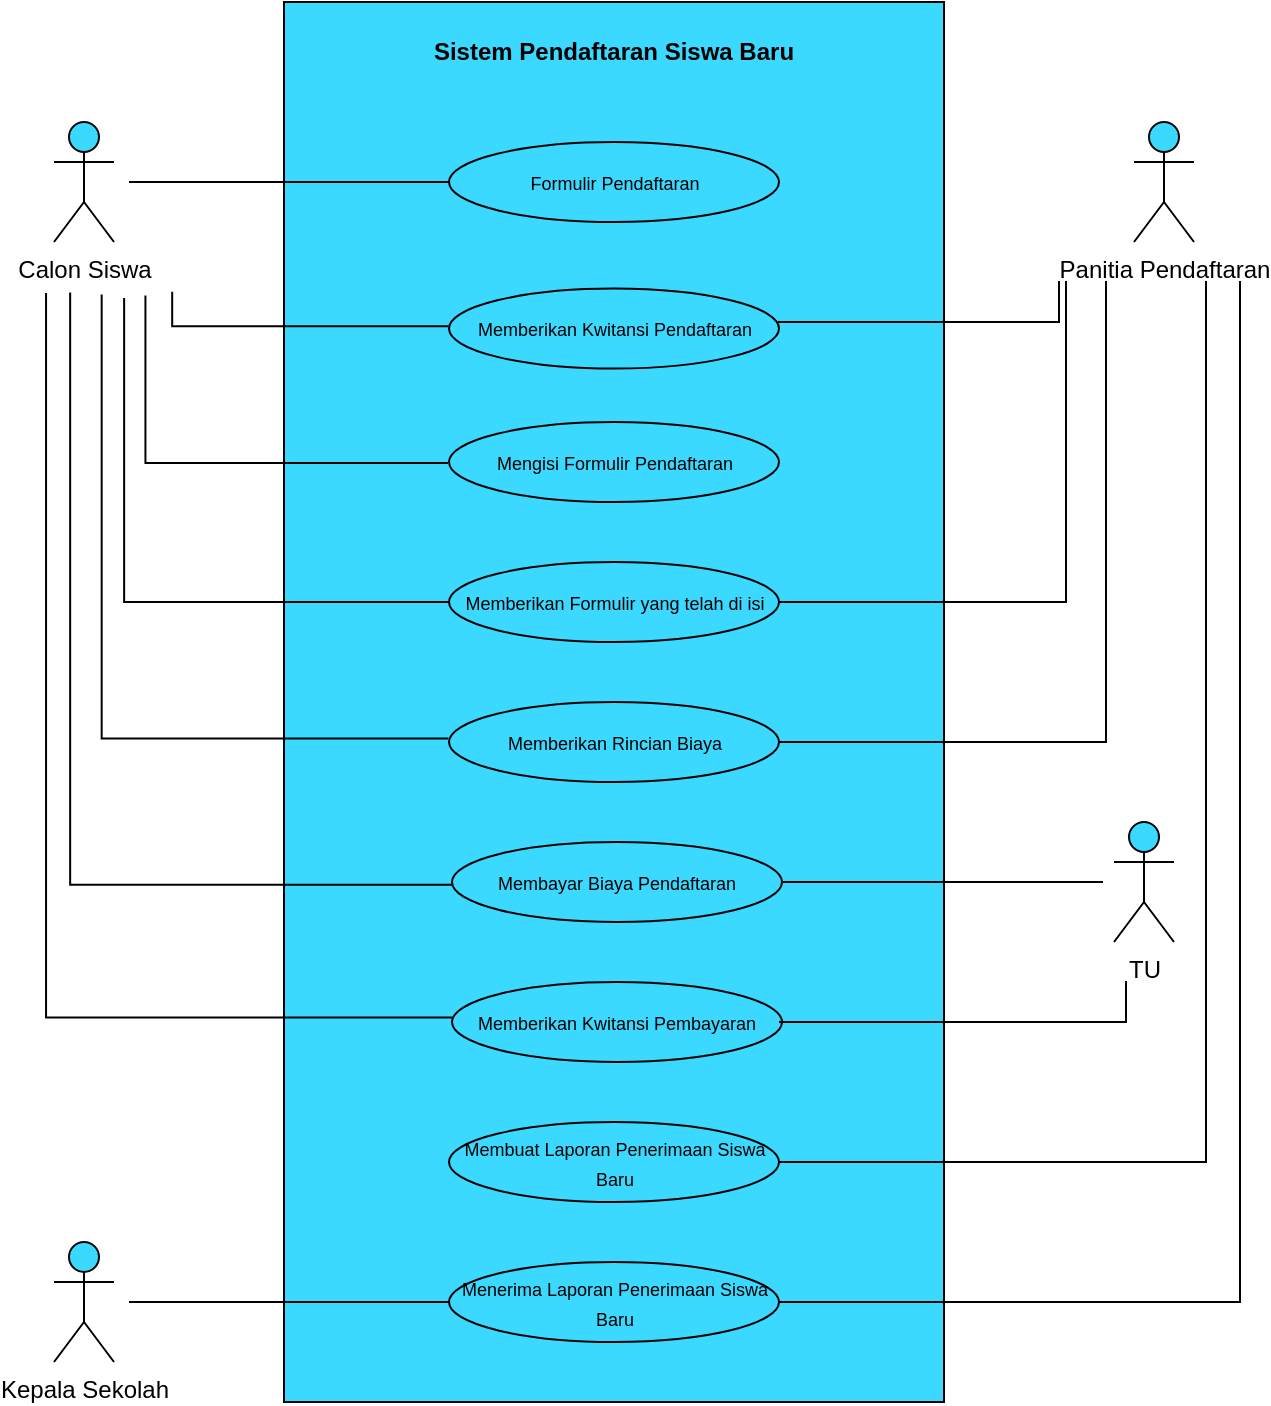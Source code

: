 <mxfile version="20.0.4" type="github">
  <diagram id="C5RBs43oDa-KdzZeNtuy" name="Page-1">
    <mxGraphModel dx="1422" dy="754" grid="1" gridSize="10" guides="1" tooltips="1" connect="1" arrows="1" fold="1" page="1" pageScale="1" pageWidth="827" pageHeight="1169" math="0" shadow="0">
      <root>
        <mxCell id="WIyWlLk6GJQsqaUBKTNV-0" />
        <mxCell id="WIyWlLk6GJQsqaUBKTNV-1" parent="WIyWlLk6GJQsqaUBKTNV-0" />
        <mxCell id="XHJ0ulQm2pWwU0JMd1qO-0" value="Calon Siswa" style="shape=umlActor;verticalLabelPosition=bottom;verticalAlign=top;html=1;outlineConnect=0;fillColor=#3BD8FF;" parent="WIyWlLk6GJQsqaUBKTNV-1" vertex="1">
          <mxGeometry x="150" y="150" width="30" height="60" as="geometry" />
        </mxCell>
        <mxCell id="XHJ0ulQm2pWwU0JMd1qO-4" value="" style="rounded=0;whiteSpace=wrap;html=1;strokeColor=#000000;fillColor=#3BD8FF;" parent="WIyWlLk6GJQsqaUBKTNV-1" vertex="1">
          <mxGeometry x="265" y="90" width="330" height="700" as="geometry" />
        </mxCell>
        <mxCell id="XHJ0ulQm2pWwU0JMd1qO-5" value="&lt;b&gt;Sistem Pendaftaran Siswa Baru&lt;/b&gt;" style="text;html=1;strokeColor=none;fillColor=none;align=center;verticalAlign=middle;whiteSpace=wrap;rounded=0;" parent="WIyWlLk6GJQsqaUBKTNV-1" vertex="1">
          <mxGeometry x="295" y="100" width="270" height="30" as="geometry" />
        </mxCell>
        <mxCell id="XHJ0ulQm2pWwU0JMd1qO-7" value="&lt;font style=&quot;font-size: 9px;&quot;&gt;Formulir Pendaftaran&lt;/font&gt;" style="ellipse;whiteSpace=wrap;html=1;align=center;newEdgeStyle={&quot;edgeStyle&quot;:&quot;entityRelationEdgeStyle&quot;,&quot;startArrow&quot;:&quot;none&quot;,&quot;endArrow&quot;:&quot;none&quot;,&quot;segment&quot;:10,&quot;curved&quot;:1};treeFolding=1;treeMoving=1;strokeColor=#000000;fillColor=#3BD8FF;" parent="WIyWlLk6GJQsqaUBKTNV-1" vertex="1">
          <mxGeometry x="347.5" y="160.0" width="165" height="40" as="geometry" />
        </mxCell>
        <mxCell id="XHJ0ulQm2pWwU0JMd1qO-9" value="&lt;font style=&quot;font-size: 9px;&quot;&gt;Mengisi Formulir Pendaftaran&lt;/font&gt;" style="ellipse;whiteSpace=wrap;html=1;align=center;newEdgeStyle={&quot;edgeStyle&quot;:&quot;entityRelationEdgeStyle&quot;,&quot;startArrow&quot;:&quot;none&quot;,&quot;endArrow&quot;:&quot;none&quot;,&quot;segment&quot;:10,&quot;curved&quot;:1};treeFolding=1;treeMoving=1;strokeColor=#000000;fillColor=#3BD8FF;" parent="WIyWlLk6GJQsqaUBKTNV-1" vertex="1">
          <mxGeometry x="347.5" y="300" width="165" height="40" as="geometry" />
        </mxCell>
        <mxCell id="XHJ0ulQm2pWwU0JMd1qO-10" value="&lt;font style=&quot;font-size: 9px;&quot;&gt;Memberikan Formulir yang telah di isi&lt;/font&gt;" style="ellipse;whiteSpace=wrap;html=1;align=center;newEdgeStyle={&quot;edgeStyle&quot;:&quot;entityRelationEdgeStyle&quot;,&quot;startArrow&quot;:&quot;none&quot;,&quot;endArrow&quot;:&quot;none&quot;,&quot;segment&quot;:10,&quot;curved&quot;:1};treeFolding=1;treeMoving=1;strokeColor=#000000;fillColor=#3BD8FF;" parent="WIyWlLk6GJQsqaUBKTNV-1" vertex="1">
          <mxGeometry x="347.5" y="370" width="165" height="40" as="geometry" />
        </mxCell>
        <mxCell id="XHJ0ulQm2pWwU0JMd1qO-12" value="&lt;font style=&quot;font-size: 9px;&quot;&gt;Memberikan Kwitansi Pendaftaran&lt;/font&gt;" style="ellipse;whiteSpace=wrap;html=1;align=center;newEdgeStyle={&quot;edgeStyle&quot;:&quot;entityRelationEdgeStyle&quot;,&quot;startArrow&quot;:&quot;none&quot;,&quot;endArrow&quot;:&quot;none&quot;,&quot;segment&quot;:10,&quot;curved&quot;:1};treeFolding=1;treeMoving=1;strokeColor=#000000;fillColor=#3BD8FF;" parent="WIyWlLk6GJQsqaUBKTNV-1" vertex="1">
          <mxGeometry x="347.5" y="233.3" width="165" height="40" as="geometry" />
        </mxCell>
        <mxCell id="XHJ0ulQm2pWwU0JMd1qO-13" value="" style="line;strokeWidth=1;html=1;perimeter=backbonePerimeter;points=[];outlineConnect=0;fontSize=10;fillColor=#3BD8FF;" parent="WIyWlLk6GJQsqaUBKTNV-1" vertex="1">
          <mxGeometry x="187.5" y="175" width="160" height="10" as="geometry" />
        </mxCell>
        <mxCell id="XHJ0ulQm2pWwU0JMd1qO-14" value="Panitia Pendaftaran" style="shape=umlActor;verticalLabelPosition=bottom;verticalAlign=top;html=1;outlineConnect=0;fillColor=#3BD8FF;" parent="WIyWlLk6GJQsqaUBKTNV-1" vertex="1">
          <mxGeometry x="690" y="150" width="30" height="60" as="geometry" />
        </mxCell>
        <mxCell id="XHJ0ulQm2pWwU0JMd1qO-21" value="&lt;font style=&quot;font-size: 9px;&quot;&gt;Memberikan Rincian Biaya&lt;/font&gt;" style="ellipse;whiteSpace=wrap;html=1;align=center;newEdgeStyle={&quot;edgeStyle&quot;:&quot;entityRelationEdgeStyle&quot;,&quot;startArrow&quot;:&quot;none&quot;,&quot;endArrow&quot;:&quot;none&quot;,&quot;segment&quot;:10,&quot;curved&quot;:1};treeFolding=1;treeMoving=1;strokeColor=#000000;fillColor=#3BD8FF;" parent="WIyWlLk6GJQsqaUBKTNV-1" vertex="1">
          <mxGeometry x="347.5" y="440" width="165" height="40" as="geometry" />
        </mxCell>
        <mxCell id="XHJ0ulQm2pWwU0JMd1qO-25" value="&lt;font style=&quot;font-size: 9px;&quot;&gt;Membayar Biaya Pendaftaran&lt;/font&gt;" style="ellipse;whiteSpace=wrap;html=1;align=center;newEdgeStyle={&quot;edgeStyle&quot;:&quot;entityRelationEdgeStyle&quot;,&quot;startArrow&quot;:&quot;none&quot;,&quot;endArrow&quot;:&quot;none&quot;,&quot;segment&quot;:10,&quot;curved&quot;:1};treeFolding=1;treeMoving=1;strokeColor=#000000;fillColor=#3BD8FF;" parent="WIyWlLk6GJQsqaUBKTNV-1" vertex="1">
          <mxGeometry x="349" y="510" width="165" height="40" as="geometry" />
        </mxCell>
        <mxCell id="XHJ0ulQm2pWwU0JMd1qO-26" value="TU" style="shape=umlActor;verticalLabelPosition=bottom;verticalAlign=top;html=1;outlineConnect=0;fillColor=#3BD8FF;" parent="WIyWlLk6GJQsqaUBKTNV-1" vertex="1">
          <mxGeometry x="680" y="500" width="30" height="60" as="geometry" />
        </mxCell>
        <mxCell id="XHJ0ulQm2pWwU0JMd1qO-29" value="&lt;font style=&quot;font-size: 9px;&quot;&gt;Memberikan Kwitansi Pembayaran&lt;/font&gt;" style="ellipse;whiteSpace=wrap;html=1;align=center;newEdgeStyle={&quot;edgeStyle&quot;:&quot;entityRelationEdgeStyle&quot;,&quot;startArrow&quot;:&quot;none&quot;,&quot;endArrow&quot;:&quot;none&quot;,&quot;segment&quot;:10,&quot;curved&quot;:1};treeFolding=1;treeMoving=1;strokeColor=#000000;fillColor=#3BD8FF;" parent="WIyWlLk6GJQsqaUBKTNV-1" vertex="1">
          <mxGeometry x="349" y="580" width="165" height="40" as="geometry" />
        </mxCell>
        <mxCell id="XHJ0ulQm2pWwU0JMd1qO-34" value="&lt;font style=&quot;font-size: 9px;&quot;&gt;Membuat Laporan Penerimaan Siswa Baru&lt;/font&gt;" style="ellipse;whiteSpace=wrap;html=1;align=center;newEdgeStyle={&quot;edgeStyle&quot;:&quot;entityRelationEdgeStyle&quot;,&quot;startArrow&quot;:&quot;none&quot;,&quot;endArrow&quot;:&quot;none&quot;,&quot;segment&quot;:10,&quot;curved&quot;:1};treeFolding=1;treeMoving=1;strokeColor=#000000;fillColor=#3BD8FF;" parent="WIyWlLk6GJQsqaUBKTNV-1" vertex="1">
          <mxGeometry x="347.5" y="650" width="165" height="40" as="geometry" />
        </mxCell>
        <mxCell id="XHJ0ulQm2pWwU0JMd1qO-35" value="&lt;font style=&quot;font-size: 9px;&quot;&gt;Menerima Laporan Penerimaan Siswa Baru&lt;/font&gt;" style="ellipse;whiteSpace=wrap;html=1;align=center;newEdgeStyle={&quot;edgeStyle&quot;:&quot;entityRelationEdgeStyle&quot;,&quot;startArrow&quot;:&quot;none&quot;,&quot;endArrow&quot;:&quot;none&quot;,&quot;segment&quot;:10,&quot;curved&quot;:1};treeFolding=1;treeMoving=1;strokeColor=#000000;fillColor=#3BD8FF;" parent="WIyWlLk6GJQsqaUBKTNV-1" vertex="1">
          <mxGeometry x="347.5" y="720" width="165" height="40" as="geometry" />
        </mxCell>
        <mxCell id="XHJ0ulQm2pWwU0JMd1qO-37" value="Kepala Sekolah" style="shape=umlActor;verticalLabelPosition=bottom;verticalAlign=top;html=1;outlineConnect=0;fillColor=#3BD8FF;" parent="WIyWlLk6GJQsqaUBKTNV-1" vertex="1">
          <mxGeometry x="150" y="710" width="30" height="60" as="geometry" />
        </mxCell>
        <mxCell id="XHJ0ulQm2pWwU0JMd1qO-41" value="" style="line;strokeWidth=1;html=1;perimeter=backbonePerimeter;points=[];outlineConnect=0;fontSize=10;fillColor=#3BD8FF;" parent="WIyWlLk6GJQsqaUBKTNV-1" vertex="1">
          <mxGeometry x="187.5" y="735" width="160" height="10" as="geometry" />
        </mxCell>
        <mxCell id="XHJ0ulQm2pWwU0JMd1qO-42" value="" style="shape=partialRectangle;whiteSpace=wrap;html=1;bottom=0;right=0;fillColor=none;fontSize=9;strokeColor=#000000;strokeWidth=1;rotation=-90;" parent="WIyWlLk6GJQsqaUBKTNV-1" vertex="1">
          <mxGeometry x="269.5" y="175" width="16.67" height="137.49" as="geometry" />
        </mxCell>
        <mxCell id="XHJ0ulQm2pWwU0JMd1qO-43" value="" style="shape=partialRectangle;whiteSpace=wrap;html=1;bottom=0;right=0;fillColor=none;fontSize=9;strokeColor=#000000;strokeWidth=1;rotation=-180;" parent="WIyWlLk6GJQsqaUBKTNV-1" vertex="1">
          <mxGeometry x="512.5" y="230" width="140" height="20" as="geometry" />
        </mxCell>
        <mxCell id="XHJ0ulQm2pWwU0JMd1qO-44" value="" style="shape=partialRectangle;whiteSpace=wrap;html=1;bottom=0;right=0;fillColor=none;fontSize=9;strokeColor=#000000;strokeWidth=1;rotation=-180;" parent="WIyWlLk6GJQsqaUBKTNV-1" vertex="1">
          <mxGeometry x="513" y="230" width="143" height="160" as="geometry" />
        </mxCell>
        <mxCell id="XHJ0ulQm2pWwU0JMd1qO-46" value="" style="shape=partialRectangle;whiteSpace=wrap;html=1;bottom=0;right=0;fillColor=none;fontSize=9;strokeColor=#000000;strokeWidth=1;rotation=-90;" parent="WIyWlLk6GJQsqaUBKTNV-1" vertex="1">
          <mxGeometry x="229.5" y="203.5" width="83.22" height="150.78" as="geometry" />
        </mxCell>
        <mxCell id="XHJ0ulQm2pWwU0JMd1qO-47" value="" style="shape=partialRectangle;whiteSpace=wrap;html=1;bottom=0;right=0;fillColor=none;fontSize=9;strokeColor=#000000;strokeWidth=1;rotation=-90;" parent="WIyWlLk6GJQsqaUBKTNV-1" vertex="1">
          <mxGeometry x="190.21" y="233.3" width="151.55" height="161.83" as="geometry" />
        </mxCell>
        <mxCell id="XHJ0ulQm2pWwU0JMd1qO-48" value="" style="shape=partialRectangle;whiteSpace=wrap;html=1;bottom=0;right=0;fillColor=none;fontSize=9;strokeColor=#000000;strokeWidth=1;rotation=-180;" parent="WIyWlLk6GJQsqaUBKTNV-1" vertex="1">
          <mxGeometry x="513" y="230" width="163" height="230" as="geometry" />
        </mxCell>
        <mxCell id="XHJ0ulQm2pWwU0JMd1qO-49" value="" style="shape=partialRectangle;whiteSpace=wrap;html=1;bottom=0;right=0;fillColor=none;fontSize=9;strokeColor=#000000;strokeWidth=1;rotation=-90;" parent="WIyWlLk6GJQsqaUBKTNV-1" vertex="1">
          <mxGeometry x="149.5" y="261.08" width="221.5" height="172.83" as="geometry" />
        </mxCell>
        <mxCell id="XHJ0ulQm2pWwU0JMd1qO-51" value="" style="shape=partialRectangle;whiteSpace=wrap;html=1;bottom=0;right=0;fillColor=none;fontSize=9;strokeColor=#000000;strokeWidth=1;rotation=-90;" parent="WIyWlLk6GJQsqaUBKTNV-1" vertex="1">
          <mxGeometry x="105.59" y="288.26" width="295.58" height="190.6" as="geometry" />
        </mxCell>
        <mxCell id="XHJ0ulQm2pWwU0JMd1qO-52" value="" style="line;strokeWidth=1;html=1;perimeter=backbonePerimeter;points=[];outlineConnect=0;fontSize=10;fillColor=#3BD8FF;" parent="WIyWlLk6GJQsqaUBKTNV-1" vertex="1">
          <mxGeometry x="514.5" y="525" width="160" height="10" as="geometry" />
        </mxCell>
        <mxCell id="XHJ0ulQm2pWwU0JMd1qO-53" value="" style="shape=partialRectangle;whiteSpace=wrap;html=1;bottom=0;right=0;fillColor=none;fontSize=9;strokeColor=#000000;strokeWidth=1;rotation=-180;" parent="WIyWlLk6GJQsqaUBKTNV-1" vertex="1">
          <mxGeometry x="513" y="580" width="173" height="20" as="geometry" />
        </mxCell>
        <mxCell id="XHJ0ulQm2pWwU0JMd1qO-54" value="" style="shape=partialRectangle;whiteSpace=wrap;html=1;bottom=0;right=0;fillColor=none;fontSize=9;strokeColor=#000000;strokeWidth=1;rotation=-180;" parent="WIyWlLk6GJQsqaUBKTNV-1" vertex="1">
          <mxGeometry x="513" y="230" width="213" height="440" as="geometry" />
        </mxCell>
        <mxCell id="XHJ0ulQm2pWwU0JMd1qO-55" value="" style="shape=partialRectangle;whiteSpace=wrap;html=1;bottom=0;right=0;fillColor=none;fontSize=9;strokeColor=#000000;strokeWidth=1;rotation=-90;" parent="WIyWlLk6GJQsqaUBKTNV-1" vertex="1">
          <mxGeometry x="66.47" y="315.58" width="361.76" height="202.65" as="geometry" />
        </mxCell>
        <mxCell id="XHJ0ulQm2pWwU0JMd1qO-56" value="" style="shape=partialRectangle;whiteSpace=wrap;html=1;bottom=0;right=0;fillColor=none;fontSize=9;strokeColor=#000000;strokeWidth=1;rotation=-180;" parent="WIyWlLk6GJQsqaUBKTNV-1" vertex="1">
          <mxGeometry x="513" y="230" width="230" height="510" as="geometry" />
        </mxCell>
      </root>
    </mxGraphModel>
  </diagram>
</mxfile>
